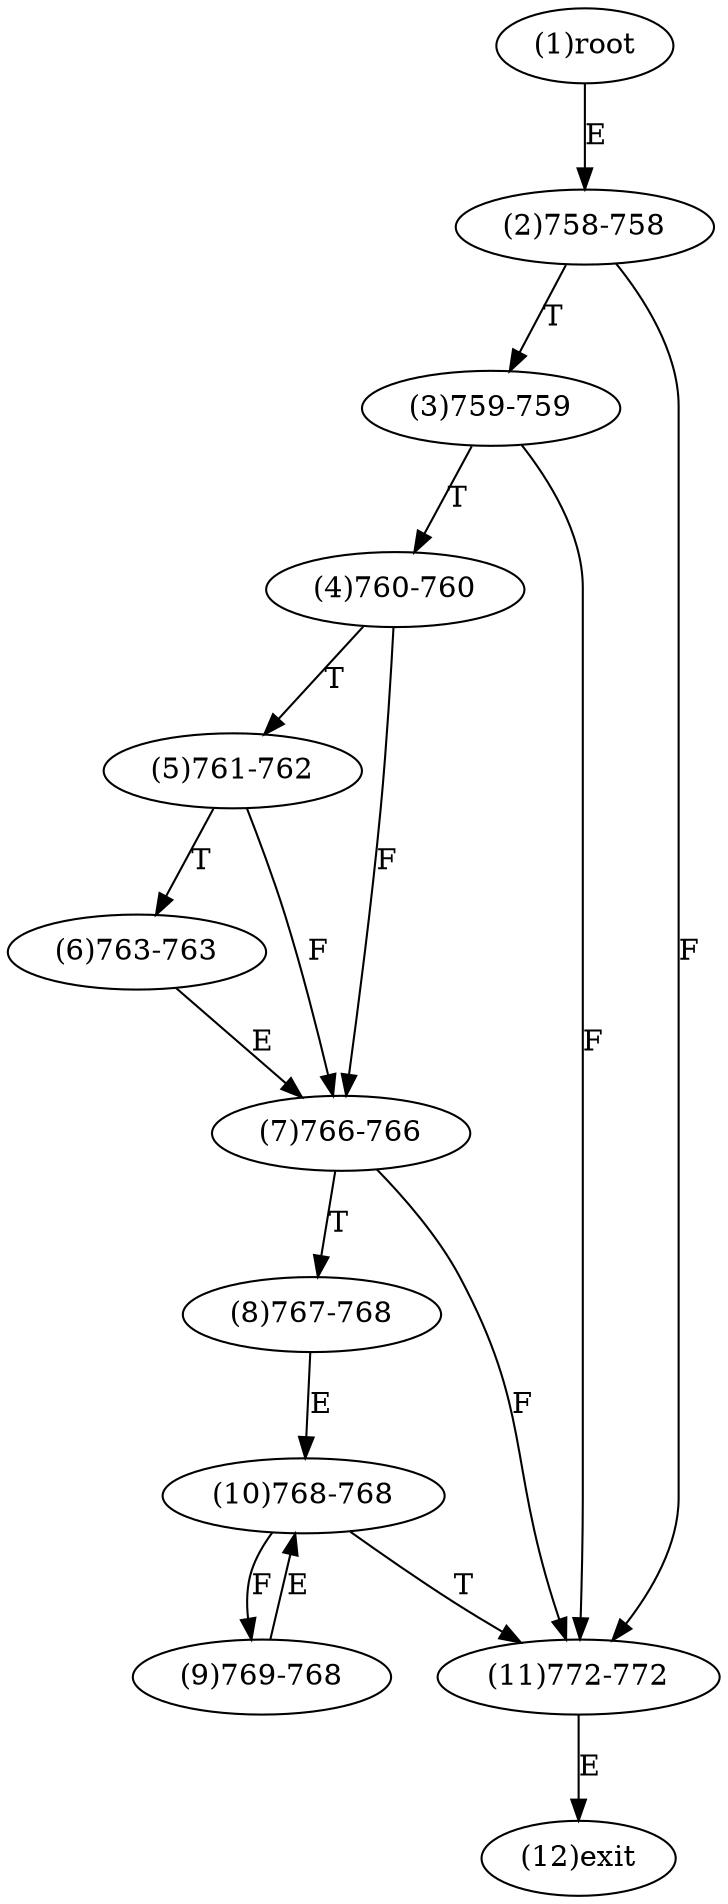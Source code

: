 digraph "" { 
1[ label="(1)root"];
2[ label="(2)758-758"];
3[ label="(3)759-759"];
4[ label="(4)760-760"];
5[ label="(5)761-762"];
6[ label="(6)763-763"];
7[ label="(7)766-766"];
8[ label="(8)767-768"];
9[ label="(9)769-768"];
10[ label="(10)768-768"];
11[ label="(11)772-772"];
12[ label="(12)exit"];
1->2[ label="E"];
2->11[ label="F"];
2->3[ label="T"];
3->11[ label="F"];
3->4[ label="T"];
4->7[ label="F"];
4->5[ label="T"];
5->7[ label="F"];
5->6[ label="T"];
6->7[ label="E"];
7->11[ label="F"];
7->8[ label="T"];
8->10[ label="E"];
9->10[ label="E"];
10->9[ label="F"];
10->11[ label="T"];
11->12[ label="E"];
}